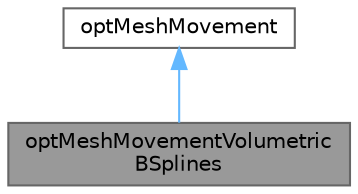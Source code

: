 digraph "optMeshMovementVolumetricBSplines"
{
 // LATEX_PDF_SIZE
  bgcolor="transparent";
  edge [fontname=Helvetica,fontsize=10,labelfontname=Helvetica,labelfontsize=10];
  node [fontname=Helvetica,fontsize=10,shape=box,height=0.2,width=0.4];
  Node1 [id="Node000001",label="optMeshMovementVolumetric\lBSplines",height=0.2,width=0.4,color="gray40", fillcolor="grey60", style="filled", fontcolor="black",tooltip="Converts NURBS volume control points update to actual mesh movement. Internal points are also moved b..."];
  Node2 -> Node1 [id="edge1_Node000001_Node000002",dir="back",color="steelblue1",style="solid",tooltip=" "];
  Node2 [id="Node000002",label="optMeshMovement",height=0.2,width=0.4,color="gray40", fillcolor="white", style="filled",URL="$classFoam_1_1optMeshMovement.html",tooltip="Abstract base class for translating an update of the design variables into mesh movement."];
}

